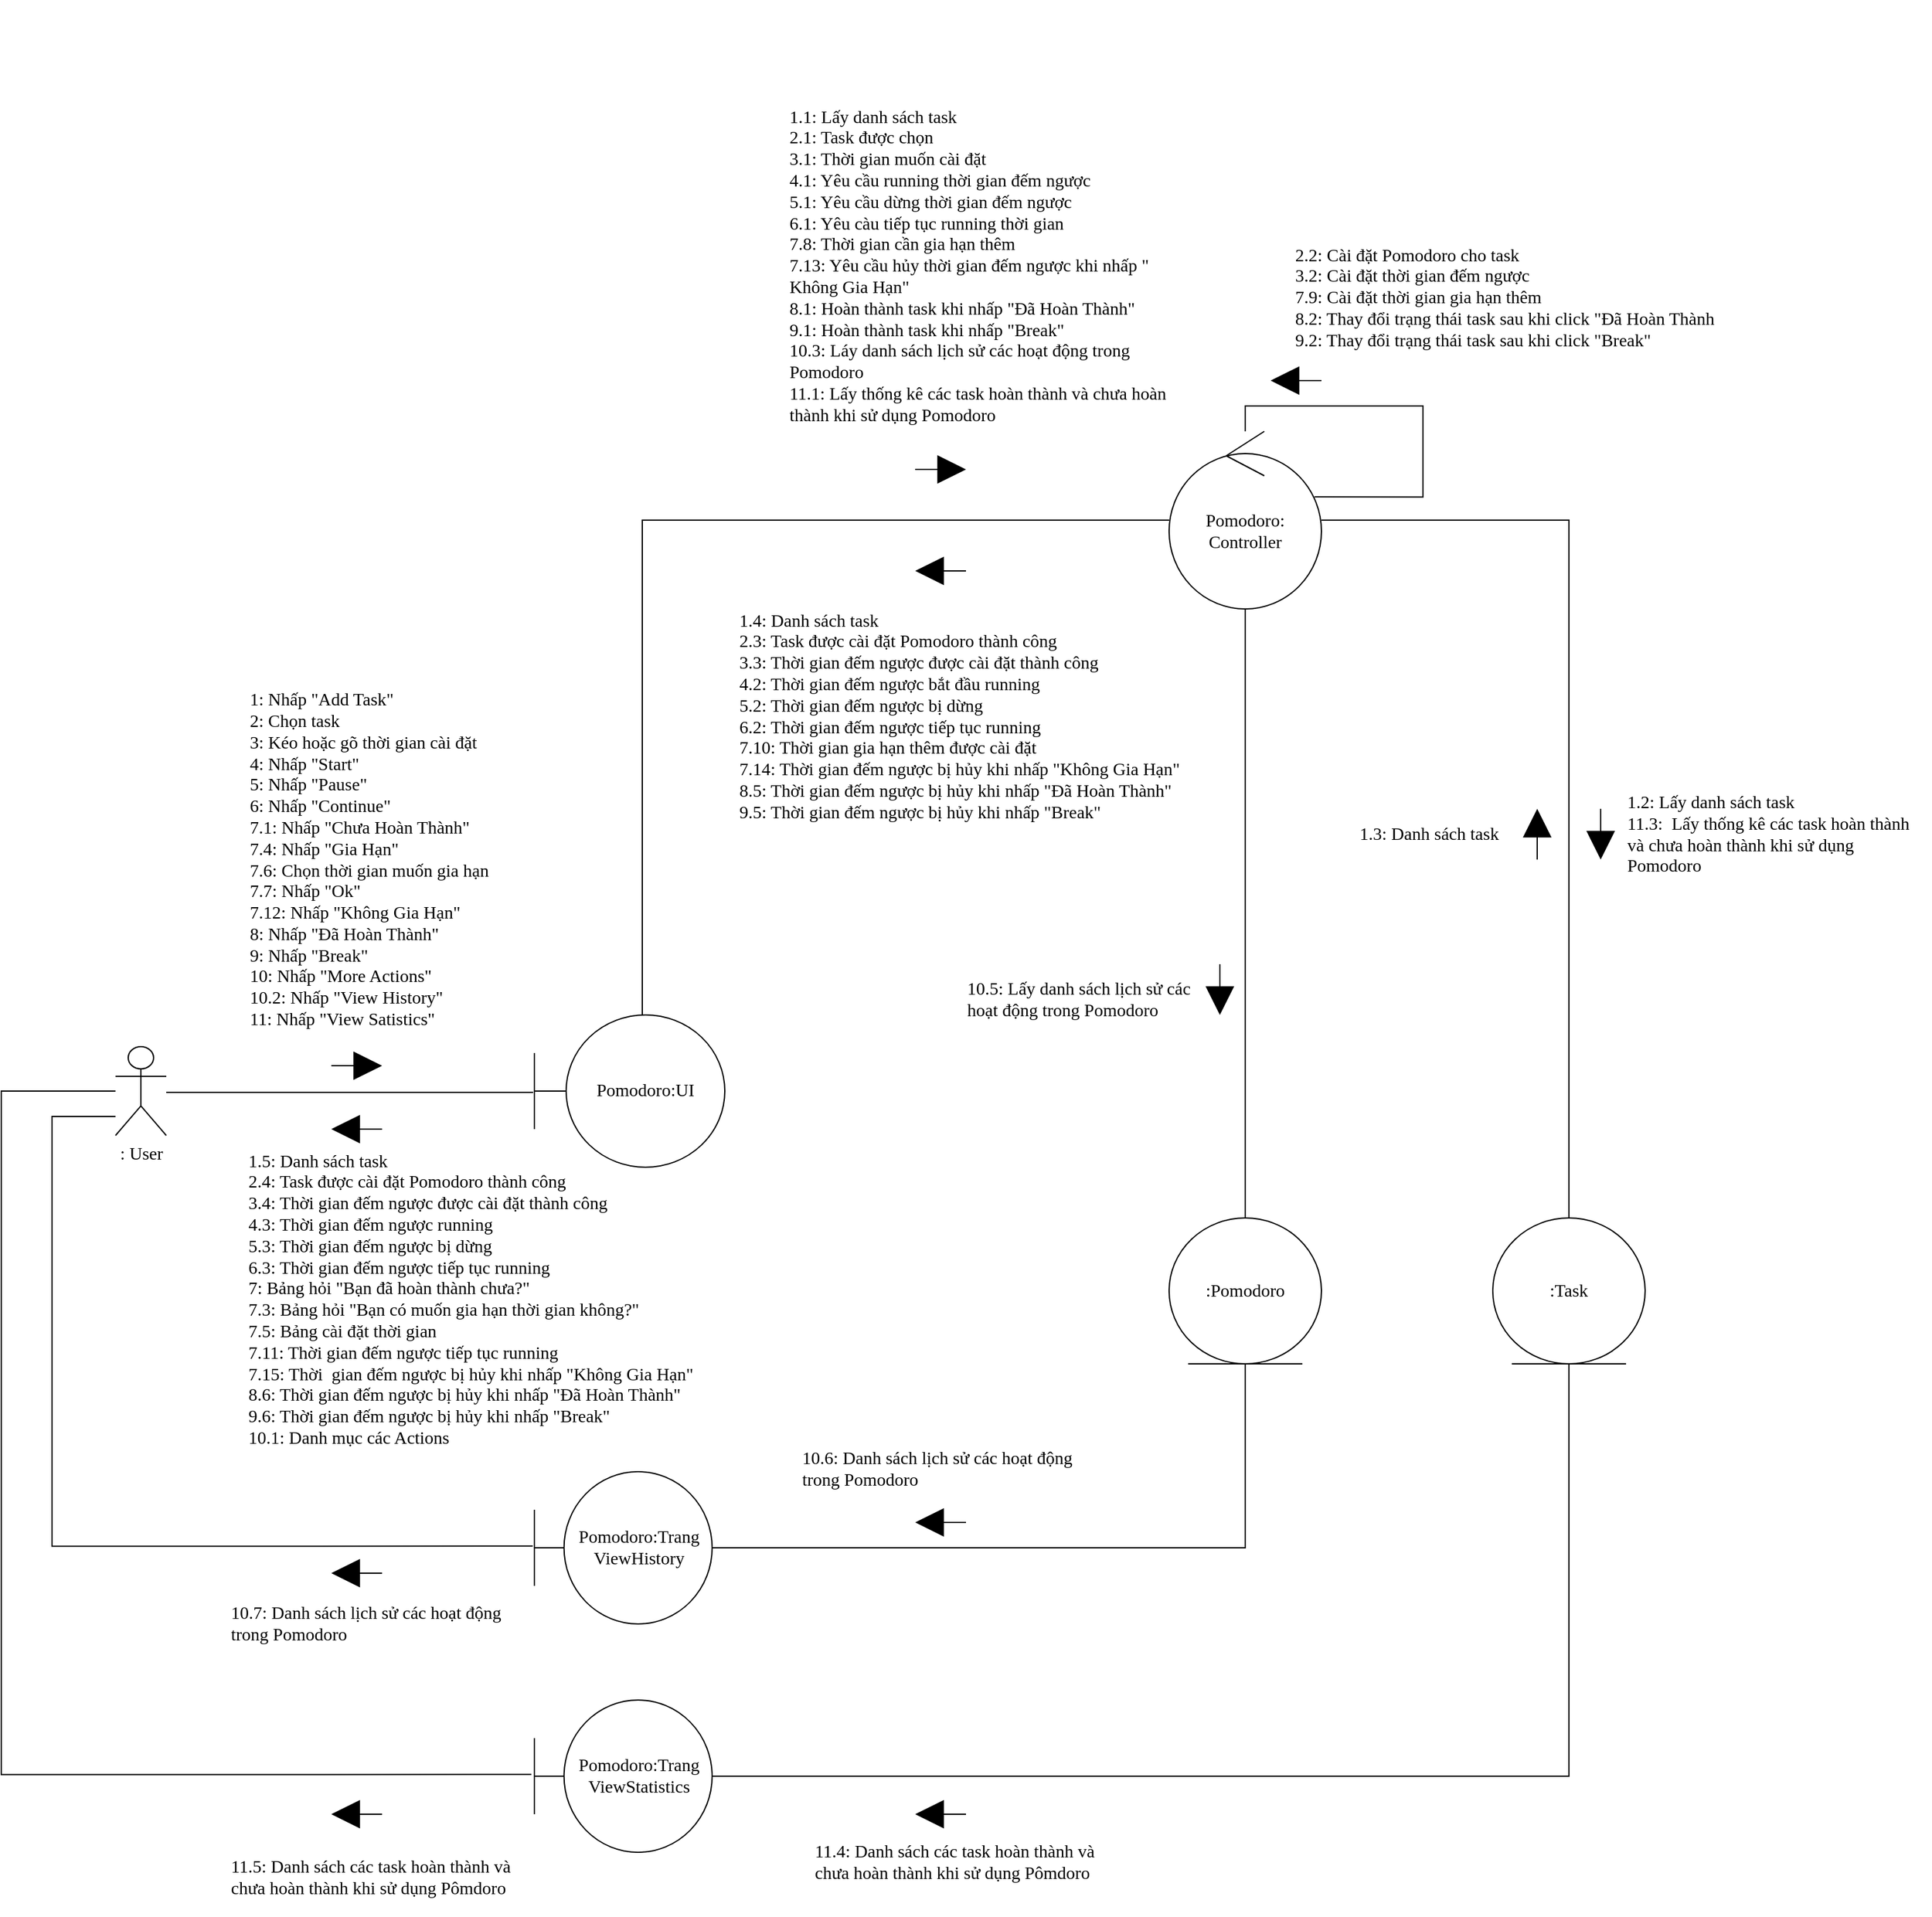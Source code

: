 <mxfile version="13.10.4" type="device"><diagram id="OnDmpZxD-wWtP_MVLfLg" name="Page-1"><mxGraphModel dx="1797" dy="1674" grid="1" gridSize="10" guides="1" tooltips="1" connect="1" arrows="1" fold="1" page="1" pageScale="1" pageWidth="827" pageHeight="1169" math="0" shadow="0"><root><mxCell id="0"/><mxCell id="1" parent="0"/><mxCell id="pLJPvLLRDIXj1EYZJKnY-1" style="edgeStyle=orthogonalEdgeStyle;rounded=0;orthogonalLoop=1;jettySize=auto;html=1;endArrow=none;endFill=0;fontSize=14;fontFamily=Verdana;" edge="1" parent="1" target="pLJPvLLRDIXj1EYZJKnY-10"><mxGeometry relative="1" as="geometry"><Array as="points"><mxPoint x="265" y="-190"/></Array><mxPoint x="265" y="200" as="sourcePoint"/></mxGeometry></mxCell><mxCell id="pLJPvLLRDIXj1EYZJKnY-2" value="Pomodoro:UI" style="shape=umlBoundary;whiteSpace=wrap;html=1;fontSize=14;fontFamily=Verdana;" vertex="1" parent="1"><mxGeometry x="180" y="200" width="150" height="120" as="geometry"/></mxCell><mxCell id="pLJPvLLRDIXj1EYZJKnY-3" style="edgeStyle=orthogonalEdgeStyle;rounded=0;orthogonalLoop=1;jettySize=auto;html=1;endArrow=none;endFill=0;fontSize=14;fontFamily=Verdana;" edge="1" parent="1" source="pLJPvLLRDIXj1EYZJKnY-6"><mxGeometry relative="1" as="geometry"><mxPoint x="-90" y="280" as="sourcePoint"/><mxPoint x="179" y="261" as="targetPoint"/><Array as="points"><mxPoint x="-40" y="261"/><mxPoint x="-40" y="261"/></Array></mxGeometry></mxCell><mxCell id="pLJPvLLRDIXj1EYZJKnY-4" style="edgeStyle=orthogonalEdgeStyle;rounded=0;orthogonalLoop=1;jettySize=auto;html=1;endArrow=none;endFill=0;fontSize=14;fontFamily=Verdana;entryX=-0.009;entryY=0.489;entryDx=0;entryDy=0;entryPerimeter=0;" edge="1" parent="1" source="pLJPvLLRDIXj1EYZJKnY-6" target="pLJPvLLRDIXj1EYZJKnY-18"><mxGeometry relative="1" as="geometry"><Array as="points"><mxPoint x="-200" y="280"/><mxPoint x="-200" y="619"/></Array></mxGeometry></mxCell><mxCell id="pLJPvLLRDIXj1EYZJKnY-5" style="edgeStyle=orthogonalEdgeStyle;rounded=0;orthogonalLoop=1;jettySize=auto;html=1;endArrow=none;endFill=0;fontSize=14;fontFamily=Verdana;entryX=-0.017;entryY=0.489;entryDx=0;entryDy=0;entryPerimeter=0;" edge="1" parent="1" source="pLJPvLLRDIXj1EYZJKnY-6" target="pLJPvLLRDIXj1EYZJKnY-19"><mxGeometry relative="1" as="geometry"><Array as="points"><mxPoint x="-240" y="260"/><mxPoint x="-240" y="799"/></Array></mxGeometry></mxCell><mxCell id="pLJPvLLRDIXj1EYZJKnY-6" value="&lt;span style=&quot;font-size: 14px&quot;&gt;&lt;span style=&quot;font-size: 14px&quot;&gt;&lt;font style=&quot;vertical-align: inherit ; font-size: 14px&quot;&gt;&lt;font style=&quot;vertical-align: inherit ; font-size: 14px&quot;&gt;: User&lt;/font&gt;&lt;/font&gt;&lt;/span&gt;&lt;/span&gt;" style="shape=umlActor;verticalLabelPosition=bottom;verticalAlign=top;html=1;fontFamily=Verdana;fontSize=14;" vertex="1" parent="1"><mxGeometry x="-150" y="225" width="40" height="70" as="geometry"/></mxCell><mxCell id="pLJPvLLRDIXj1EYZJKnY-7" style="edgeStyle=orthogonalEdgeStyle;rounded=0;orthogonalLoop=1;jettySize=auto;html=1;entryX=0.5;entryY=0;entryDx=0;entryDy=0;endArrow=none;endFill=0;fontSize=14;fontFamily=Verdana;" edge="1" parent="1" source="pLJPvLLRDIXj1EYZJKnY-10" target="pLJPvLLRDIXj1EYZJKnY-12"><mxGeometry relative="1" as="geometry"/></mxCell><mxCell id="pLJPvLLRDIXj1EYZJKnY-8" style="edgeStyle=orthogonalEdgeStyle;rounded=0;orthogonalLoop=1;jettySize=auto;html=1;endArrow=none;endFill=0;fontSize=14;fontFamily=Verdana;exitX=0.5;exitY=1;exitDx=0;exitDy=0;" edge="1" parent="1" source="pLJPvLLRDIXj1EYZJKnY-25" target="pLJPvLLRDIXj1EYZJKnY-18"><mxGeometry relative="1" as="geometry"><Array as="points"><mxPoint x="740" y="620"/></Array></mxGeometry></mxCell><mxCell id="pLJPvLLRDIXj1EYZJKnY-9" style="edgeStyle=orthogonalEdgeStyle;rounded=0;orthogonalLoop=1;jettySize=auto;html=1;endArrow=none;endFill=0;fontSize=14;fontFamily=Verdana;exitX=0.5;exitY=1;exitDx=0;exitDy=0;" edge="1" parent="1" source="pLJPvLLRDIXj1EYZJKnY-10" target="pLJPvLLRDIXj1EYZJKnY-25"><mxGeometry relative="1" as="geometry"><Array as="points"><mxPoint x="740" y="418"/></Array></mxGeometry></mxCell><mxCell id="pLJPvLLRDIXj1EYZJKnY-10" value="Pomodoro:&lt;br&gt;Controller" style="ellipse;shape=umlControl;whiteSpace=wrap;html=1;fontSize=14;fontFamily=Verdana;" vertex="1" parent="1"><mxGeometry x="680" y="-260" width="120" height="140" as="geometry"/></mxCell><mxCell id="pLJPvLLRDIXj1EYZJKnY-11" style="edgeStyle=orthogonalEdgeStyle;rounded=0;orthogonalLoop=1;jettySize=auto;html=1;endArrow=none;endFill=0;fontSize=14;fontFamily=Verdana;exitX=0.5;exitY=1;exitDx=0;exitDy=0;" edge="1" parent="1" source="pLJPvLLRDIXj1EYZJKnY-12" target="pLJPvLLRDIXj1EYZJKnY-19"><mxGeometry relative="1" as="geometry"><Array as="points"><mxPoint x="995" y="800"/><mxPoint x="322" y="800"/></Array></mxGeometry></mxCell><mxCell id="pLJPvLLRDIXj1EYZJKnY-12" value=":Task" style="ellipse;shape=umlEntity;whiteSpace=wrap;html=1;fontSize=14;fontFamily=Verdana;" vertex="1" parent="1"><mxGeometry x="935" y="360" width="120" height="115" as="geometry"/></mxCell><mxCell id="pLJPvLLRDIXj1EYZJKnY-13" style="edgeStyle=orthogonalEdgeStyle;rounded=0;orthogonalLoop=1;jettySize=auto;html=1;entryX=0.955;entryY=0.369;entryDx=0;entryDy=0;entryPerimeter=0;endArrow=none;endFill=0;fontSize=14;fontFamily=Verdana;" edge="1" parent="1" source="pLJPvLLRDIXj1EYZJKnY-10" target="pLJPvLLRDIXj1EYZJKnY-10"><mxGeometry relative="1" as="geometry"><Array as="points"><mxPoint x="740" y="-280"/><mxPoint x="880" y="-280"/><mxPoint x="880" y="-208"/></Array></mxGeometry></mxCell><mxCell id="pLJPvLLRDIXj1EYZJKnY-14" value="" style="endArrow=block;html=1;fontSize=14;endFill=1;strokeWidth=1;endSize=20;startSize=3;fontFamily=Verdana;" edge="1" parent="1"><mxGeometry width="50" height="50" relative="1" as="geometry"><mxPoint x="800" y="-300" as="sourcePoint"/><mxPoint x="760" y="-300" as="targetPoint"/></mxGeometry></mxCell><mxCell id="pLJPvLLRDIXj1EYZJKnY-15" value="" style="endArrow=block;html=1;fontSize=14;endFill=1;strokeWidth=1;endSize=20;startSize=3;fontFamily=Verdana;" edge="1" parent="1"><mxGeometry width="50" height="50" relative="1" as="geometry"><mxPoint x="480" y="-230" as="sourcePoint"/><mxPoint x="520" y="-230" as="targetPoint"/></mxGeometry></mxCell><mxCell id="pLJPvLLRDIXj1EYZJKnY-16" value="" style="endArrow=block;html=1;fontSize=14;endFill=1;strokeWidth=1;endSize=20;startSize=3;fontFamily=Verdana;" edge="1" parent="1"><mxGeometry width="50" height="50" relative="1" as="geometry"><mxPoint x="20" y="240" as="sourcePoint"/><mxPoint x="60" y="240" as="targetPoint"/></mxGeometry></mxCell><mxCell id="pLJPvLLRDIXj1EYZJKnY-17" value="" style="endArrow=block;html=1;fontSize=14;endFill=1;strokeWidth=1;endSize=20;startSize=3;fontFamily=Verdana;" edge="1" parent="1"><mxGeometry width="50" height="50" relative="1" as="geometry"><mxPoint x="60" y="290" as="sourcePoint"/><mxPoint x="20" y="290" as="targetPoint"/></mxGeometry></mxCell><mxCell id="pLJPvLLRDIXj1EYZJKnY-18" value="&lt;span style=&quot;font-size: 14px&quot;&gt;Pomodoro:Trang&lt;br&gt;ViewHistory&lt;/span&gt;" style="shape=umlBoundary;whiteSpace=wrap;html=1;fontSize=14;fontFamily=Verdana;" vertex="1" parent="1"><mxGeometry x="180" y="560" width="140" height="120" as="geometry"/></mxCell><mxCell id="pLJPvLLRDIXj1EYZJKnY-19" value="&lt;span style=&quot;font-size: 14px&quot;&gt;Pomodoro:Trang&lt;br&gt;ViewStatistics&lt;br&gt;&lt;/span&gt;" style="shape=umlBoundary;whiteSpace=wrap;html=1;fontSize=14;fontFamily=Verdana;" vertex="1" parent="1"><mxGeometry x="180" y="740" width="140" height="120" as="geometry"/></mxCell><mxCell id="pLJPvLLRDIXj1EYZJKnY-20" value="" style="endArrow=block;html=1;fontSize=14;endFill=1;strokeWidth=1;endSize=20;startSize=3;fontFamily=Verdana;" edge="1" parent="1"><mxGeometry width="50" height="50" relative="1" as="geometry"><mxPoint x="60" y="640" as="sourcePoint"/><mxPoint x="20" y="640" as="targetPoint"/></mxGeometry></mxCell><mxCell id="pLJPvLLRDIXj1EYZJKnY-21" value="" style="endArrow=block;html=1;fontSize=14;endFill=1;strokeWidth=1;endSize=20;startSize=3;fontFamily=Verdana;" edge="1" parent="1"><mxGeometry width="50" height="50" relative="1" as="geometry"><mxPoint x="60" y="830" as="sourcePoint"/><mxPoint x="20" y="830" as="targetPoint"/></mxGeometry></mxCell><mxCell id="pLJPvLLRDIXj1EYZJKnY-22" value="&lt;div style=&quot;text-align: left ; font-size: 14px&quot;&gt;10.7: Danh sách lịch sử các hoạt động trong Pomodoro&lt;/div&gt;" style="text;html=1;strokeColor=none;fillColor=none;align=center;verticalAlign=middle;whiteSpace=wrap;rounded=0;fontFamily=Verdana;fontSize=14;" vertex="1" parent="1"><mxGeometry x="-60" y="650" width="240" height="60" as="geometry"/></mxCell><mxCell id="pLJPvLLRDIXj1EYZJKnY-23" value="&lt;div style=&quot;text-align: left ; font-size: 14px&quot;&gt;11.5: Danh sách các task hoàn thành và chưa hoàn thành khi sử dụng Pômdoro&lt;/div&gt;" style="text;html=1;strokeColor=none;fillColor=none;align=center;verticalAlign=middle;whiteSpace=wrap;rounded=0;fontFamily=Verdana;fontSize=14;" vertex="1" parent="1"><mxGeometry x="-60" y="850" width="240" height="60" as="geometry"/></mxCell><mxCell id="pLJPvLLRDIXj1EYZJKnY-24" value="" style="endArrow=block;html=1;fontSize=14;endFill=1;strokeWidth=1;endSize=20;startSize=3;fontFamily=Verdana;" edge="1" parent="1"><mxGeometry width="50" height="50" relative="1" as="geometry"><mxPoint x="520" y="-150" as="sourcePoint"/><mxPoint x="480" y="-150" as="targetPoint"/></mxGeometry></mxCell><mxCell id="pLJPvLLRDIXj1EYZJKnY-25" value=":Pomodoro" style="ellipse;shape=umlEntity;whiteSpace=wrap;html=1;fontSize=14;fontFamily=Verdana;" vertex="1" parent="1"><mxGeometry x="680" y="360" width="120" height="115" as="geometry"/></mxCell><mxCell id="pLJPvLLRDIXj1EYZJKnY-26" value="" style="endArrow=block;html=1;fontSize=14;endFill=1;strokeWidth=1;endSize=20;startSize=3;fontFamily=Verdana;" edge="1" parent="1"><mxGeometry width="50" height="50" relative="1" as="geometry"><mxPoint x="520" y="600" as="sourcePoint"/><mxPoint x="480" y="600" as="targetPoint"/></mxGeometry></mxCell><mxCell id="pLJPvLLRDIXj1EYZJKnY-27" value="" style="endArrow=block;html=1;fontSize=14;endFill=1;strokeWidth=1;endSize=20;startSize=3;fontFamily=Verdana;" edge="1" parent="1"><mxGeometry width="50" height="50" relative="1" as="geometry"><mxPoint x="720" y="160" as="sourcePoint"/><mxPoint x="720" y="200" as="targetPoint"/></mxGeometry></mxCell><mxCell id="pLJPvLLRDIXj1EYZJKnY-28" value="" style="endArrow=block;html=1;fontSize=14;endFill=1;strokeWidth=1;endSize=20;startSize=3;fontFamily=Verdana;" edge="1" parent="1"><mxGeometry width="50" height="50" relative="1" as="geometry"><mxPoint x="520" y="830" as="sourcePoint"/><mxPoint x="480" y="830" as="targetPoint"/></mxGeometry></mxCell><mxCell id="pLJPvLLRDIXj1EYZJKnY-29" value="&lt;div style=&quot;text-align: left ; font-size: 14px&quot;&gt;10.5: Lấy danh sách lịch sử các hoạt động trong Pomodoro&lt;/div&gt;" style="text;html=1;strokeColor=none;fillColor=none;align=center;verticalAlign=middle;whiteSpace=wrap;rounded=0;fontFamily=Verdana;fontSize=14;" vertex="1" parent="1"><mxGeometry x="520" y="160" width="190" height="55" as="geometry"/></mxCell><mxCell id="pLJPvLLRDIXj1EYZJKnY-30" value="&lt;div style=&quot;text-align: left ; font-size: 14px&quot;&gt;11.4: Danh sách các task hoàn thành và chưa hoàn thành khi sử dụng Pômdoro&lt;br&gt;&lt;/div&gt;" style="text;html=1;strokeColor=none;fillColor=none;align=center;verticalAlign=middle;whiteSpace=wrap;rounded=0;fontFamily=Verdana;fontSize=14;" vertex="1" parent="1"><mxGeometry x="400" y="840" width="230" height="55" as="geometry"/></mxCell><mxCell id="pLJPvLLRDIXj1EYZJKnY-31" value="&lt;div style=&quot;text-align: left ; font-size: 14px&quot;&gt;10.6: Danh sách lịch sử các hoạt động trong Pomodoro&lt;/div&gt;" style="text;html=1;strokeColor=none;fillColor=none;align=center;verticalAlign=middle;whiteSpace=wrap;rounded=0;fontFamily=Verdana;fontSize=14;" vertex="1" parent="1"><mxGeometry x="390" y="530" width="230" height="55" as="geometry"/></mxCell><mxCell id="pLJPvLLRDIXj1EYZJKnY-32" value="" style="endArrow=block;html=1;fontSize=14;endFill=1;strokeWidth=1;endSize=20;startSize=3;fontFamily=Verdana;" edge="1" parent="1"><mxGeometry x="800" y="30" width="50" height="50" as="geometry"><mxPoint x="970" y="77.5" as="sourcePoint"/><mxPoint x="970" y="37.5" as="targetPoint"/></mxGeometry></mxCell><mxCell id="pLJPvLLRDIXj1EYZJKnY-33" value="&lt;div style=&quot;text-align: left ; font-size: 14px&quot;&gt;1.3: Danh sách task&lt;/div&gt;" style="text;html=1;strokeColor=none;fillColor=none;align=center;verticalAlign=middle;whiteSpace=wrap;rounded=0;fontFamily=Verdana;fontSize=14;" vertex="1" parent="1"><mxGeometry x="800" y="30" width="170" height="55" as="geometry"/></mxCell><mxCell id="pLJPvLLRDIXj1EYZJKnY-34" value="" style="endArrow=block;html=1;fontSize=14;endFill=1;strokeWidth=1;endSize=20;startSize=3;fontFamily=Verdana;" edge="1" parent="1"><mxGeometry x="790" y="30" width="50" height="50" as="geometry"><mxPoint x="1020" y="37.5" as="sourcePoint"/><mxPoint x="1020" y="77.5" as="targetPoint"/></mxGeometry></mxCell><mxCell id="pLJPvLLRDIXj1EYZJKnY-35" value="&lt;div style=&quot;text-align: left ; font-size: 14px&quot;&gt;1.2: Lấy danh sách task&lt;/div&gt;&lt;div style=&quot;text-align: left ; font-size: 14px&quot;&gt;11.3:&amp;nbsp; Lấy thống kê các task hoàn thành và chưa hoàn thành khi sử dụng Pomodoro&lt;/div&gt;" style="text;html=1;strokeColor=none;fillColor=none;align=center;verticalAlign=middle;whiteSpace=wrap;rounded=0;fontFamily=Verdana;fontSize=14;" vertex="1" parent="1"><mxGeometry x="1040" y="30" width="240" height="55" as="geometry"/></mxCell><mxCell id="pLJPvLLRDIXj1EYZJKnY-36" value="&lt;div style=&quot;text-align: left ; font-size: 14px&quot;&gt;&lt;div&gt;1: Nhấp &quot;Add Task&quot;&lt;/div&gt;&lt;div&gt;2: Chọn task&lt;/div&gt;&lt;div&gt;3: Kéo hoặc gõ thời gian cài đặt&lt;/div&gt;&lt;div&gt;4: Nhấp&amp;nbsp;&quot;Start&quot;&lt;/div&gt;&lt;div&gt;&lt;span&gt;5: Nhấp&amp;nbsp;&quot;Pause&quot;&lt;/span&gt;&lt;br&gt;&lt;/div&gt;&lt;div&gt;6: Nhấp&amp;nbsp;&quot;Continue&quot;&lt;/div&gt;&lt;div&gt;&lt;span&gt;7.1: Nhấp&amp;nbsp;&quot;Chưa Hoàn Thành&quot;&lt;/span&gt;&lt;br&gt;&lt;/div&gt;&lt;div&gt;7.4: Nhấp&amp;nbsp;&quot;Gia Hạn&quot;&lt;/div&gt;&lt;div&gt;&lt;span&gt;7.6: Chọn thời gian muốn gia hạn&lt;/span&gt;&lt;br&gt;&lt;/div&gt;&lt;div&gt;7.7: Nhấp&amp;nbsp;&quot;Ok&quot;&lt;br&gt;&lt;/div&gt;&lt;div&gt;7.12: Nhấp&amp;nbsp;&quot;Không Gia Hạn&quot;&lt;br&gt;&lt;/div&gt;&lt;div&gt;&lt;span&gt;8: Nhấp&amp;nbsp;&quot;Đã Hoàn Thành&quot;&lt;/span&gt;&lt;br&gt;&lt;/div&gt;&lt;div&gt;&lt;span&gt;9: Nhấp &quot;Break&quot;&lt;/span&gt;&lt;/div&gt;&lt;div&gt;10: Nhấp&amp;nbsp;&quot;More Actions&quot;&lt;/div&gt;&lt;div&gt;10.2: Nhấp&amp;nbsp;&quot;View History&quot;&lt;/div&gt;&lt;div&gt;11: Nhấp&amp;nbsp;&quot;View Satistics&quot;&lt;/div&gt;&lt;/div&gt;" style="text;html=1;strokeColor=none;fillColor=none;align=center;verticalAlign=middle;whiteSpace=wrap;rounded=0;fontFamily=Verdana;fontSize=14;" vertex="1" parent="1"><mxGeometry x="-120" y="-70" width="340" height="295" as="geometry"/></mxCell><mxCell id="pLJPvLLRDIXj1EYZJKnY-37" value="&lt;div style=&quot;text-align: left ; font-size: 14px&quot;&gt;1.5: Danh sách task&lt;/div&gt;&lt;div style=&quot;text-align: left ; font-size: 14px&quot;&gt;2.4: Task được cài đặt Pomodoro thành công&lt;/div&gt;&lt;div style=&quot;text-align: left ; font-size: 14px&quot;&gt;3.4: Thời gian đếm ngược được cài đặt thành công&lt;/div&gt;&lt;div style=&quot;text-align: left ; font-size: 14px&quot;&gt;4.3: Thời gian đếm ngược running&lt;/div&gt;&lt;div style=&quot;text-align: left ; font-size: 14px&quot;&gt;5.3: Thời gian đếm ngược bị dừng&lt;/div&gt;&lt;div style=&quot;text-align: left ; font-size: 14px&quot;&gt;6.3: Thời gian đếm ngược tiếp tục running&lt;/div&gt;&lt;div style=&quot;text-align: left ; font-size: 14px&quot;&gt;7: Bảng hỏi &quot;Bạn đã hoàn thành chưa?&quot;&lt;/div&gt;&lt;div style=&quot;text-align: left ; font-size: 14px&quot;&gt;7.3: Bảng hỏi &quot;Bạn có muốn gia hạn thời gian không?&quot;&lt;/div&gt;&lt;div style=&quot;text-align: left ; font-size: 14px&quot;&gt;7.5: Bảng cài đặt thời gian&lt;/div&gt;&lt;div style=&quot;text-align: left ; font-size: 14px&quot;&gt;7.11: Thời gian đếm ngược tiếp tục running&lt;/div&gt;&lt;div style=&quot;text-align: left ; font-size: 14px&quot;&gt;7.15: Thời&amp;nbsp; gian đếm ngược bị hủy khi nhấp &quot;Không Gia Hạn&quot;&lt;/div&gt;&lt;div style=&quot;text-align: left ; font-size: 14px&quot;&gt;8.6: Thời gian đếm ngược bị hủy khi nhấp &quot;Đã Hoàn Thành&quot;&lt;/div&gt;&lt;div style=&quot;text-align: left ; font-size: 14px&quot;&gt;9.6: Thời gian đếm ngược bị hủy khi nhấp &quot;Break&quot;&lt;/div&gt;&lt;div style=&quot;text-align: left ; font-size: 14px&quot;&gt;&lt;span&gt;10.1: Danh mục các Actions&lt;/span&gt;&lt;br&gt;&lt;/div&gt;&lt;div style=&quot;text-align: left ; font-size: 14px&quot;&gt;&lt;br style=&quot;font-size: 14px&quot;&gt;&lt;/div&gt;" style="text;html=1;strokeColor=none;fillColor=none;align=center;verticalAlign=middle;whiteSpace=wrap;rounded=0;fontFamily=Verdana;fontSize=14;" vertex="1" parent="1"><mxGeometry x="-90" y="270" width="440" height="325" as="geometry"/></mxCell><mxCell id="pLJPvLLRDIXj1EYZJKnY-38" value="&lt;div style=&quot;text-align: left ; font-size: 14px&quot;&gt;2.2: Cài đặt Pomodoro cho task&lt;/div&gt;&lt;div style=&quot;text-align: left ; font-size: 14px&quot;&gt;&lt;span&gt;3.2: Cài đặt thời gian đếm ngược&lt;/span&gt;&lt;/div&gt;&lt;div style=&quot;text-align: left ; font-size: 14px&quot;&gt;&lt;span&gt;7.9: Cài đặt thời gian gia hạn thêm&lt;/span&gt;&lt;br&gt;&lt;/div&gt;&lt;div style=&quot;text-align: left ; font-size: 14px&quot;&gt;&lt;div&gt;&lt;span&gt;8.2: Thay đổi trạng thái task sau khi click &quot;Đã Hoàn Thành&lt;/span&gt;&lt;br&gt;&lt;/div&gt;&lt;div&gt;9.2: Thay đổi trạng thái task sau khi click &quot;Break&quot;&lt;span&gt;&lt;br&gt;&lt;/span&gt;&lt;/div&gt;&lt;/div&gt;" style="text;html=1;strokeColor=none;fillColor=none;align=center;verticalAlign=middle;whiteSpace=wrap;rounded=0;fontFamily=Verdana;fontSize=14;" vertex="1" parent="1"><mxGeometry x="730" y="-420" width="429" height="110" as="geometry"/></mxCell><mxCell id="pLJPvLLRDIXj1EYZJKnY-39" value="&lt;div style=&quot;text-align: left ; font-size: 14px&quot;&gt;1.1: Lấy danh sách task&lt;/div&gt;&lt;div style=&quot;text-align: left ; font-size: 14px&quot;&gt;2.1: Task được chọn&lt;/div&gt;&lt;div style=&quot;text-align: left ; font-size: 14px&quot;&gt;3.1: Thời gian muốn cài đặt&lt;/div&gt;&lt;div style=&quot;text-align: left ; font-size: 14px&quot;&gt;4.1: Yêu cầu running thời gian đếm ngược&lt;/div&gt;&lt;div style=&quot;text-align: left ; font-size: 14px&quot;&gt;5.1: Yêu cầu dừng thời gian đếm ngược&lt;/div&gt;&lt;div style=&quot;text-align: left ; font-size: 14px&quot;&gt;6.1: Yêu càu tiếp tục running thời gian&lt;/div&gt;&lt;div style=&quot;text-align: left ; font-size: 14px&quot;&gt;7.8: Thời gian cần gia hạn thêm&lt;/div&gt;&lt;div style=&quot;text-align: left ; font-size: 14px&quot;&gt;7.13: Yêu cầu hủy thời gian đếm ngược khi nhấp &quot; Không Gia Hạn&quot;&lt;/div&gt;&lt;div style=&quot;text-align: left ; font-size: 14px&quot;&gt;8.1: Hoàn thành task khi nhấp &quot;Đã Hoàn Thành&quot;&lt;/div&gt;&lt;div style=&quot;text-align: left ; font-size: 14px&quot;&gt;9.1: Hoàn thành task khi nhấp &quot;Break&quot;&lt;/div&gt;&lt;div style=&quot;text-align: left ; font-size: 14px&quot;&gt;10.3: Láy danh sách lịch sử các hoạt động trong Pomodoro&lt;/div&gt;&lt;div style=&quot;text-align: left ; font-size: 14px&quot;&gt;11.1: Lấy thống kê các task hoàn thành và chưa hoàn thành khi sử dụng Pomodoro&lt;/div&gt;" style="text;html=1;strokeColor=none;fillColor=none;align=center;verticalAlign=middle;whiteSpace=wrap;rounded=0;fontFamily=Verdana;fontSize=14;" vertex="1" parent="1"><mxGeometry x="380" y="-600" width="300" height="420" as="geometry"/></mxCell><mxCell id="pLJPvLLRDIXj1EYZJKnY-40" value="&lt;div style=&quot;text-align: left ; font-size: 14px&quot;&gt;1.4: Danh sách task&lt;/div&gt;&lt;div style=&quot;text-align: left ; font-size: 14px&quot;&gt;2.3: Task được cài đặt Pomodoro thành công&lt;/div&gt;&lt;div style=&quot;text-align: left ; font-size: 14px&quot;&gt;3.3: Thời gian đếm ngược được cài đặt thành công&lt;/div&gt;&lt;div style=&quot;text-align: left ; font-size: 14px&quot;&gt;4.2: Thời gian đếm ngược bắt đầu running&lt;/div&gt;&lt;div style=&quot;text-align: left ; font-size: 14px&quot;&gt;5.2: Thời gian đếm ngược bị dừng&lt;/div&gt;&lt;div style=&quot;text-align: left ; font-size: 14px&quot;&gt;6.2: Thời gian đếm ngược tiếp tục running&lt;/div&gt;&lt;div style=&quot;text-align: left ; font-size: 14px&quot;&gt;7.10: Thời gian gia hạn thêm được cài đặt&lt;/div&gt;&lt;div style=&quot;text-align: left ; font-size: 14px&quot;&gt;7.14: Thời gian đếm ngược bị hủy khi nhấp &quot;Không Gia Hạn&quot;&lt;/div&gt;&lt;div style=&quot;text-align: left ; font-size: 14px&quot;&gt;8.5: Thời gian đếm ngược bị hủy khi nhấp &quot;Đã Hoàn Thành&quot;&lt;/div&gt;&lt;div style=&quot;text-align: left ; font-size: 14px&quot;&gt;9.5: Thời gian đếm ngược bị hủy khi nhấp &quot;Break&quot;&lt;/div&gt;" style="text;html=1;strokeColor=none;fillColor=none;align=center;verticalAlign=middle;whiteSpace=wrap;rounded=0;fontFamily=Verdana;fontSize=14;" vertex="1" parent="1"><mxGeometry x="330.25" y="-140" width="369.5" height="210" as="geometry"/></mxCell></root></mxGraphModel></diagram></mxfile>